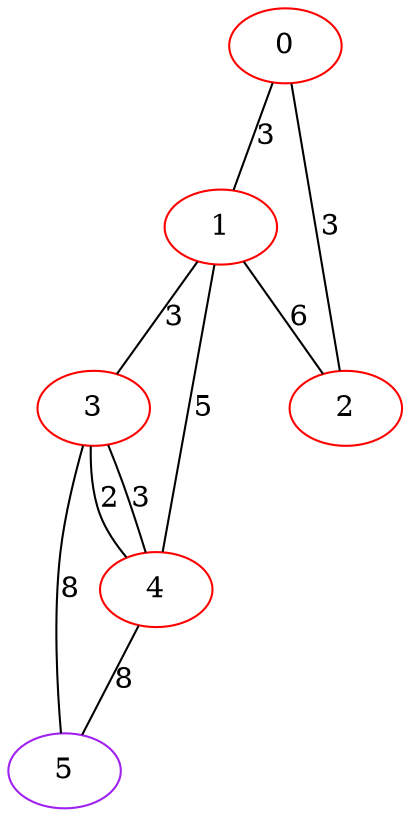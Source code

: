 graph "" {
0 [color=red, weight=1];
1 [color=red, weight=1];
2 [color=red, weight=1];
3 [color=red, weight=1];
4 [color=red, weight=1];
5 [color=purple, weight=4];
0 -- 1  [key=0, label=3];
0 -- 2  [key=0, label=3];
1 -- 2  [key=0, label=6];
1 -- 3  [key=0, label=3];
1 -- 4  [key=0, label=5];
3 -- 4  [key=0, label=3];
3 -- 4  [key=1, label=2];
3 -- 5  [key=0, label=8];
4 -- 5  [key=0, label=8];
}
